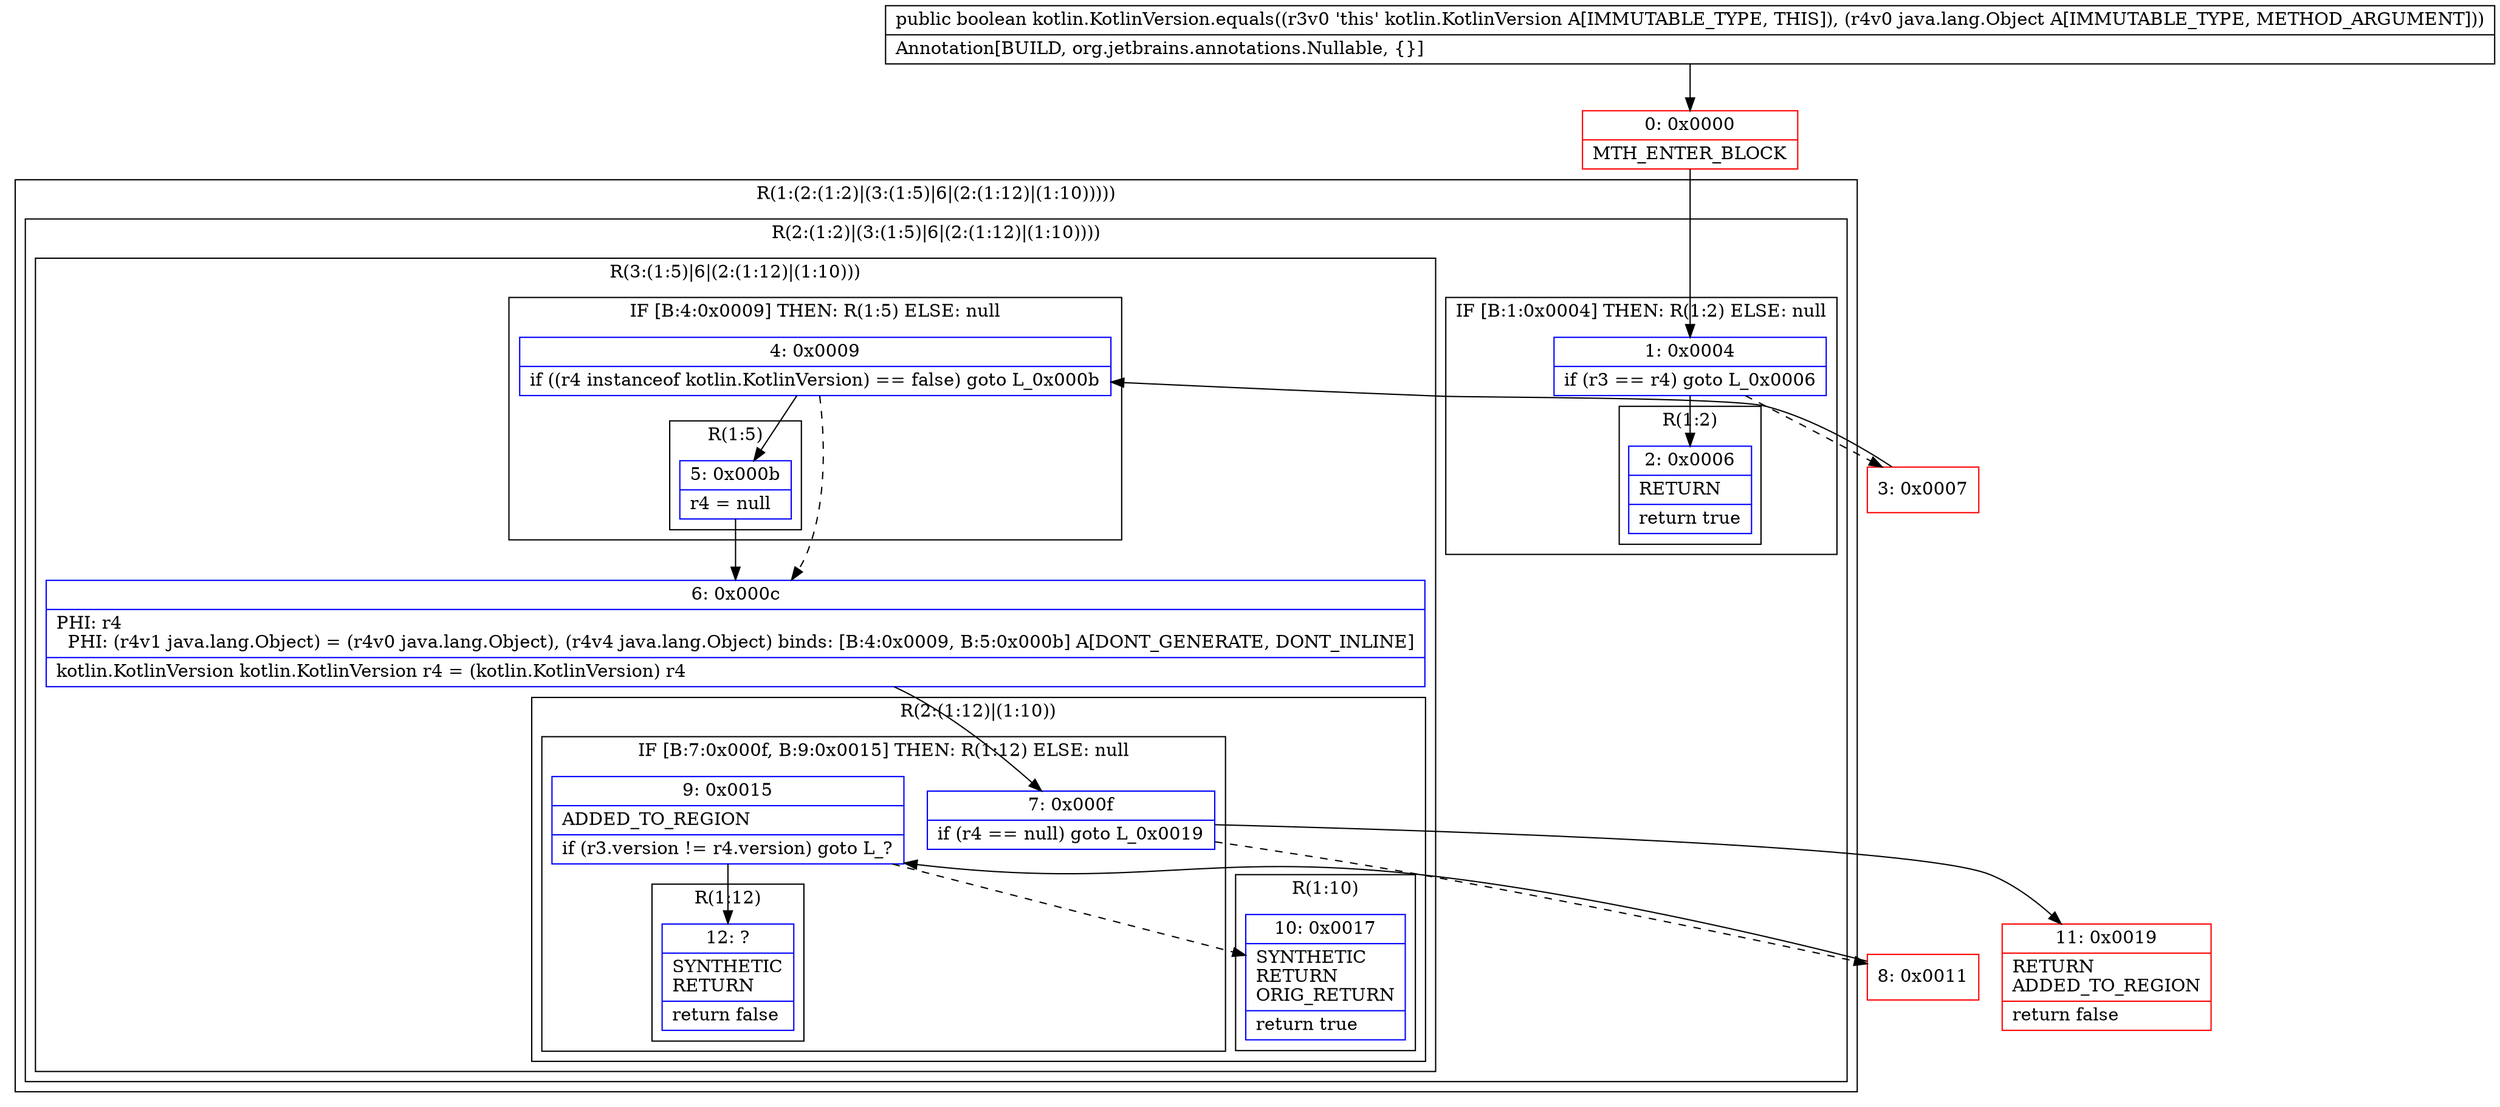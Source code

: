 digraph "CFG forkotlin.KotlinVersion.equals(Ljava\/lang\/Object;)Z" {
subgraph cluster_Region_1644187215 {
label = "R(1:(2:(1:2)|(3:(1:5)|6|(2:(1:12)|(1:10)))))";
node [shape=record,color=blue];
subgraph cluster_Region_1150562599 {
label = "R(2:(1:2)|(3:(1:5)|6|(2:(1:12)|(1:10))))";
node [shape=record,color=blue];
subgraph cluster_IfRegion_1060503498 {
label = "IF [B:1:0x0004] THEN: R(1:2) ELSE: null";
node [shape=record,color=blue];
Node_1 [shape=record,label="{1\:\ 0x0004|if (r3 == r4) goto L_0x0006\l}"];
subgraph cluster_Region_1242277841 {
label = "R(1:2)";
node [shape=record,color=blue];
Node_2 [shape=record,label="{2\:\ 0x0006|RETURN\l|return true\l}"];
}
}
subgraph cluster_Region_2010578352 {
label = "R(3:(1:5)|6|(2:(1:12)|(1:10)))";
node [shape=record,color=blue];
subgraph cluster_IfRegion_714734313 {
label = "IF [B:4:0x0009] THEN: R(1:5) ELSE: null";
node [shape=record,color=blue];
Node_4 [shape=record,label="{4\:\ 0x0009|if ((r4 instanceof kotlin.KotlinVersion) == false) goto L_0x000b\l}"];
subgraph cluster_Region_1340205972 {
label = "R(1:5)";
node [shape=record,color=blue];
Node_5 [shape=record,label="{5\:\ 0x000b|r4 = null\l}"];
}
}
Node_6 [shape=record,label="{6\:\ 0x000c|PHI: r4 \l  PHI: (r4v1 java.lang.Object) = (r4v0 java.lang.Object), (r4v4 java.lang.Object) binds: [B:4:0x0009, B:5:0x000b] A[DONT_GENERATE, DONT_INLINE]\l|kotlin.KotlinVersion kotlin.KotlinVersion r4 = (kotlin.KotlinVersion) r4\l}"];
subgraph cluster_Region_1606059533 {
label = "R(2:(1:12)|(1:10))";
node [shape=record,color=blue];
subgraph cluster_IfRegion_498311565 {
label = "IF [B:7:0x000f, B:9:0x0015] THEN: R(1:12) ELSE: null";
node [shape=record,color=blue];
Node_7 [shape=record,label="{7\:\ 0x000f|if (r4 == null) goto L_0x0019\l}"];
Node_9 [shape=record,label="{9\:\ 0x0015|ADDED_TO_REGION\l|if (r3.version != r4.version) goto L_?\l}"];
subgraph cluster_Region_1209566980 {
label = "R(1:12)";
node [shape=record,color=blue];
Node_12 [shape=record,label="{12\:\ ?|SYNTHETIC\lRETURN\l|return false\l}"];
}
}
subgraph cluster_Region_766734940 {
label = "R(1:10)";
node [shape=record,color=blue];
Node_10 [shape=record,label="{10\:\ 0x0017|SYNTHETIC\lRETURN\lORIG_RETURN\l|return true\l}"];
}
}
}
}
}
Node_0 [shape=record,color=red,label="{0\:\ 0x0000|MTH_ENTER_BLOCK\l}"];
Node_3 [shape=record,color=red,label="{3\:\ 0x0007}"];
Node_8 [shape=record,color=red,label="{8\:\ 0x0011}"];
Node_11 [shape=record,color=red,label="{11\:\ 0x0019|RETURN\lADDED_TO_REGION\l|return false\l}"];
MethodNode[shape=record,label="{public boolean kotlin.KotlinVersion.equals((r3v0 'this' kotlin.KotlinVersion A[IMMUTABLE_TYPE, THIS]), (r4v0 java.lang.Object A[IMMUTABLE_TYPE, METHOD_ARGUMENT]))  | Annotation[BUILD, org.jetbrains.annotations.Nullable, \{\}]\l}"];
MethodNode -> Node_0;
Node_1 -> Node_2;
Node_1 -> Node_3[style=dashed];
Node_4 -> Node_5;
Node_4 -> Node_6[style=dashed];
Node_5 -> Node_6;
Node_6 -> Node_7;
Node_7 -> Node_8[style=dashed];
Node_7 -> Node_11;
Node_9 -> Node_10[style=dashed];
Node_9 -> Node_12;
Node_0 -> Node_1;
Node_3 -> Node_4;
Node_8 -> Node_9;
}

